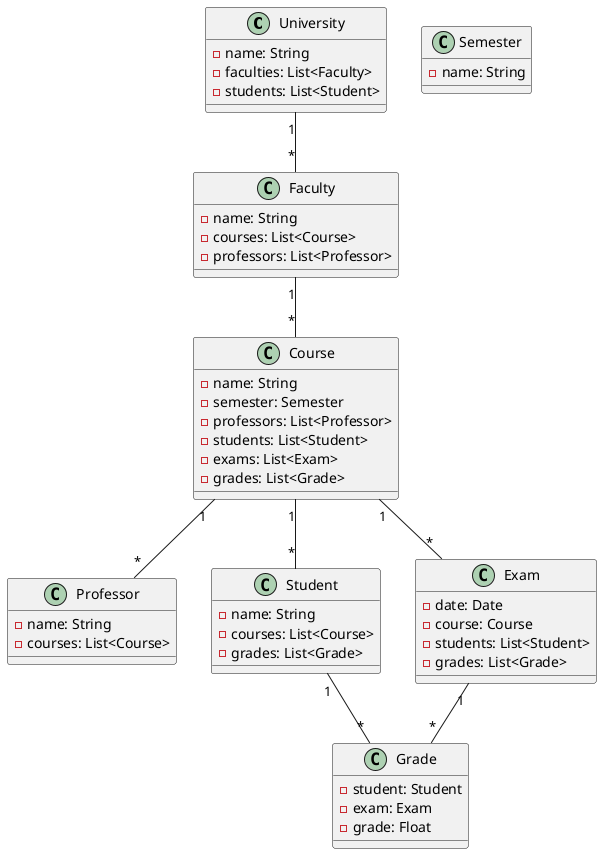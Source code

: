 @startuml

class University {
  - name: String
  - faculties: List<Faculty>
  - students: List<Student>
}

class Faculty {
  - name: String
  - courses: List<Course>
  - professors: List<Professor>
}

class Course {
  - name: String
  - semester: Semester
  - professors: List<Professor>
  - students: List<Student>
  - exams: List<Exam>
  - grades: List<Grade>
}

class Professor {
  - name: String
  - courses: List<Course>
}

class Student {
  - name: String
  - courses: List<Course>
  - grades: List<Grade>
}

class Semester {
  - name: String
}

class Exam {
  - date: Date
  - course: Course
  - students: List<Student>
  - grades: List<Grade>
}

class Grade {
  - student: Student
  - exam: Exam
  - grade: Float
}

University "1" -- "*" Faculty
Faculty "1" -- "*" Course
Course "1" -- "*" Professor
Course "1" -- "*" Student
Course "1" -- "*" Exam
Exam "1" -- "*" Grade
Student "1" -- "*" Grade

@enduml
